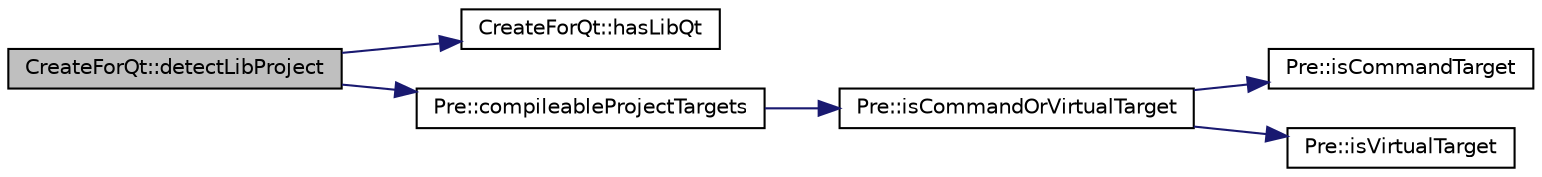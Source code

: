 digraph "CreateForQt::detectLibProject"
{
  edge [fontname="Helvetica",fontsize="10",labelfontname="Helvetica",labelfontsize="10"];
  node [fontname="Helvetica",fontsize="10",shape=record];
  rankdir="LR";
  Node12 [label="CreateForQt::detectLibProject",height=0.2,width=0.4,color="black", fillcolor="grey75", style="filled", fontcolor="black"];
  Node12 -> Node13 [color="midnightblue",fontsize="10",style="solid",fontname="Helvetica"];
  Node13 [label="CreateForQt::hasLibQt",height=0.2,width=0.4,color="black", fillcolor="white", style="filled",URL="$class_create_for_qt.html#a107f2e77b04d02abf4d34b977aae051b",tooltip="Search &#39;Qt&#39; libraries in project or target. "];
  Node12 -> Node14 [color="midnightblue",fontsize="10",style="solid",fontname="Helvetica"];
  Node14 [label="Pre::compileableProjectTargets",height=0.2,width=0.4,color="black", fillcolor="white", style="filled",URL="$class_pre.html#ad69b57decb44dabf2ed92df9d84a0147",tooltip="Give compileable targets list for project or virtual target. "];
  Node14 -> Node15 [color="midnightblue",fontsize="10",style="solid",fontname="Helvetica"];
  Node15 [label="Pre::isCommandOrVirtualTarget",height=0.2,width=0.4,color="black", fillcolor="white", style="filled",URL="$class_pre.html#a9bdcb3ab0fc5675a7c9422610a0cb284",tooltip="Indicates if target is command only or a virtual target. "];
  Node15 -> Node16 [color="midnightblue",fontsize="10",style="solid",fontname="Helvetica"];
  Node16 [label="Pre::isCommandTarget",height=0.2,width=0.4,color="black", fillcolor="white", style="filled",URL="$class_pre.html#a70d06eec2a18717fa4bfc0d9a6c9a2b1",tooltip="Indicates if target is command only. "];
  Node15 -> Node17 [color="midnightblue",fontsize="10",style="solid",fontname="Helvetica"];
  Node17 [label="Pre::isVirtualTarget",height=0.2,width=0.4,color="black", fillcolor="white", style="filled",URL="$class_pre.html#ab3a0f75f5c2aac52ce3fe6fd0048ed84",tooltip="Indicates if target is virtual. "];
}

